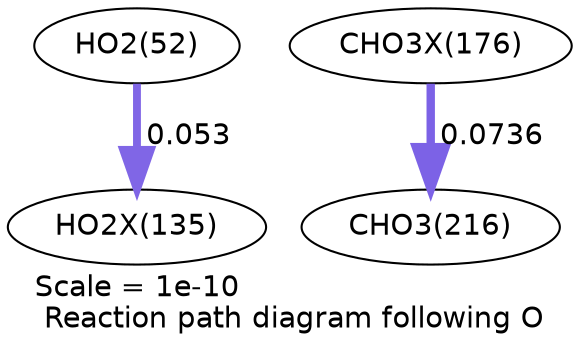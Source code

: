 digraph reaction_paths {
center=1;
s21 -> s52[fontname="Helvetica", penwidth=3.78, arrowsize=1.89, color="0.7, 0.553, 0.9"
, label=" 0.053"];
s57 -> s29[fontname="Helvetica", penwidth=4.03, arrowsize=2.02, color="0.7, 0.574, 0.9"
, label=" 0.0736"];
s21 [ fontname="Helvetica", label="HO2(52)"];
s29 [ fontname="Helvetica", label="CHO3(216)"];
s52 [ fontname="Helvetica", label="HO2X(135)"];
s57 [ fontname="Helvetica", label="CHO3X(176)"];
 label = "Scale = 1e-10\l Reaction path diagram following O";
 fontname = "Helvetica";
}
